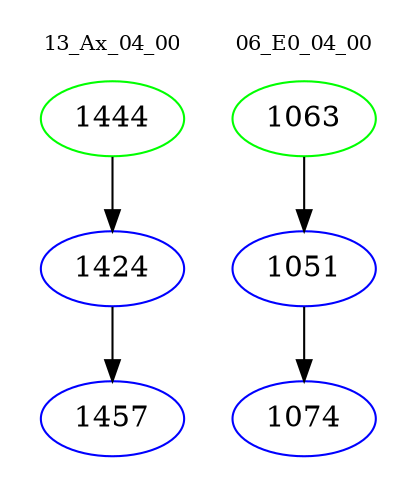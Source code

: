 digraph{
subgraph cluster_0 {
color = white
label = "13_Ax_04_00";
fontsize=10;
T0_1444 [label="1444", color="green"]
T0_1444 -> T0_1424 [color="black"]
T0_1424 [label="1424", color="blue"]
T0_1424 -> T0_1457 [color="black"]
T0_1457 [label="1457", color="blue"]
}
subgraph cluster_1 {
color = white
label = "06_E0_04_00";
fontsize=10;
T1_1063 [label="1063", color="green"]
T1_1063 -> T1_1051 [color="black"]
T1_1051 [label="1051", color="blue"]
T1_1051 -> T1_1074 [color="black"]
T1_1074 [label="1074", color="blue"]
}
}
